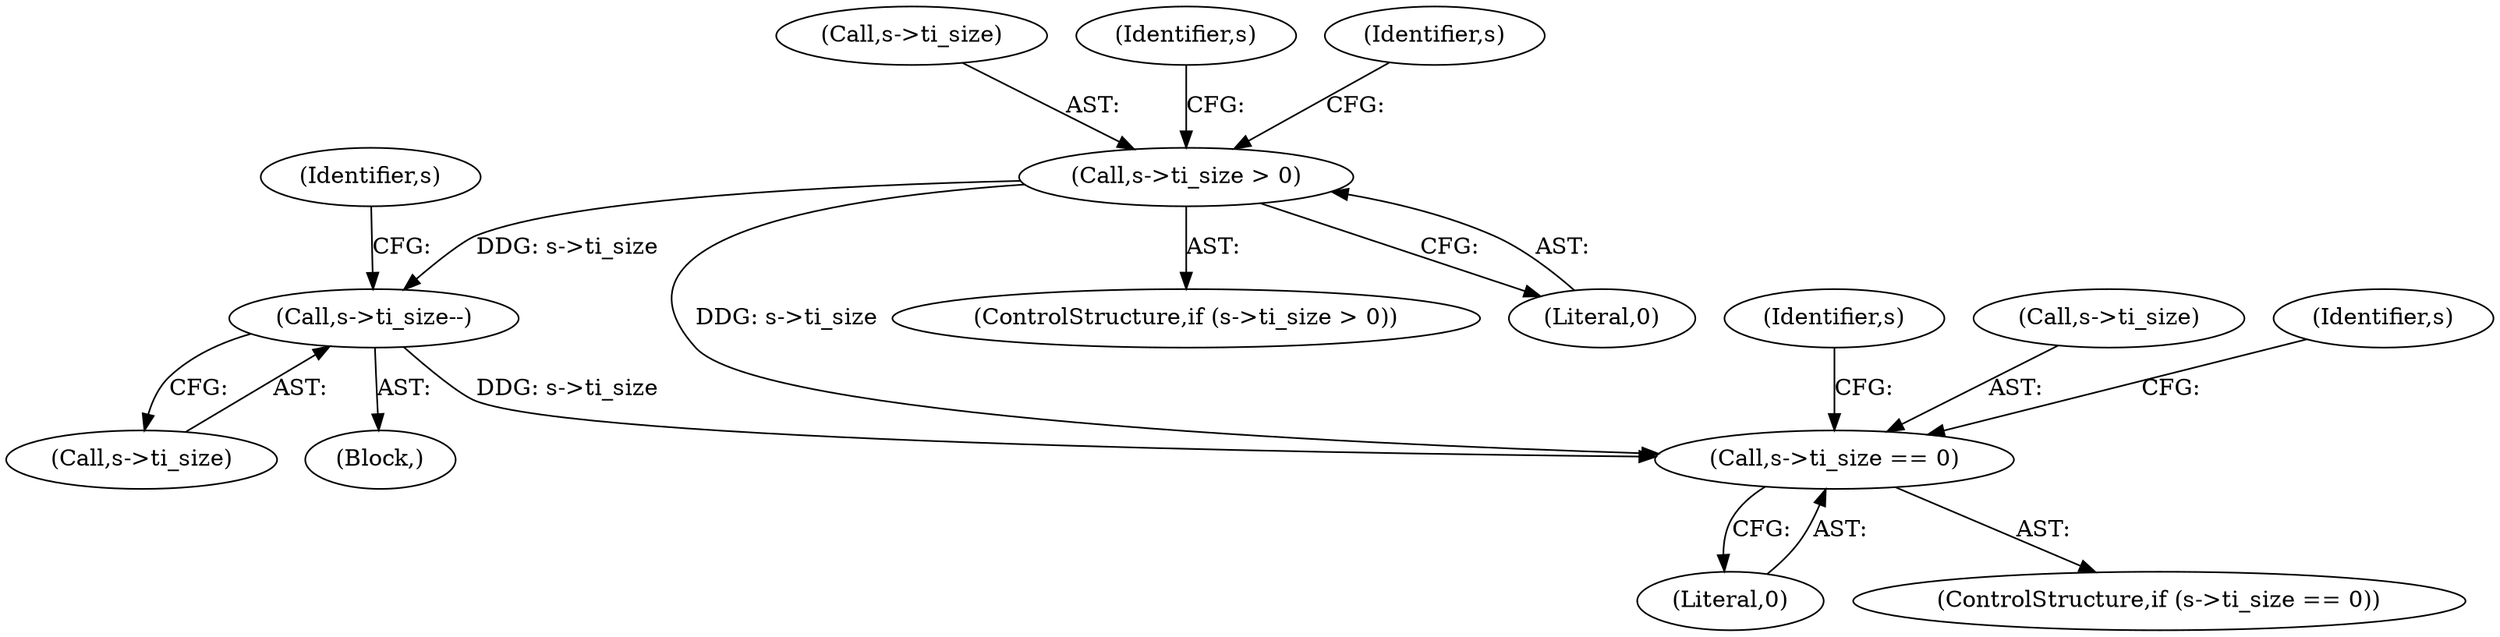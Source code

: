 digraph "1_qemu_ff589551c8e8e9e95e211b9d8daafb4ed39f1aec@pointer" {
"1000170" [label="(Call,s->ti_size == 0)"];
"1000120" [label="(Call,s->ti_size > 0)"];
"1000126" [label="(Call,s->ti_size--)"];
"1000119" [label="(ControlStructure,if (s->ti_size > 0))"];
"1000135" [label="(Identifier,s)"];
"1000126" [label="(Call,s->ti_size--)"];
"1000174" [label="(Literal,0)"];
"1000169" [label="(ControlStructure,if (s->ti_size == 0))"];
"1000127" [label="(Call,s->ti_size)"];
"1000121" [label="(Call,s->ti_size)"];
"1000128" [label="(Identifier,s)"];
"1000120" [label="(Call,s->ti_size > 0)"];
"1000125" [label="(Block,)"];
"1000170" [label="(Call,s->ti_size == 0)"];
"1000178" [label="(Identifier,s)"];
"1000172" [label="(Identifier,s)"];
"1000171" [label="(Call,s->ti_size)"];
"1000188" [label="(Identifier,s)"];
"1000124" [label="(Literal,0)"];
"1000170" -> "1000169"  [label="AST: "];
"1000170" -> "1000174"  [label="CFG: "];
"1000171" -> "1000170"  [label="AST: "];
"1000174" -> "1000170"  [label="AST: "];
"1000178" -> "1000170"  [label="CFG: "];
"1000188" -> "1000170"  [label="CFG: "];
"1000120" -> "1000170"  [label="DDG: s->ti_size"];
"1000126" -> "1000170"  [label="DDG: s->ti_size"];
"1000120" -> "1000119"  [label="AST: "];
"1000120" -> "1000124"  [label="CFG: "];
"1000121" -> "1000120"  [label="AST: "];
"1000124" -> "1000120"  [label="AST: "];
"1000128" -> "1000120"  [label="CFG: "];
"1000172" -> "1000120"  [label="CFG: "];
"1000120" -> "1000126"  [label="DDG: s->ti_size"];
"1000126" -> "1000125"  [label="AST: "];
"1000126" -> "1000127"  [label="CFG: "];
"1000127" -> "1000126"  [label="AST: "];
"1000135" -> "1000126"  [label="CFG: "];
}
